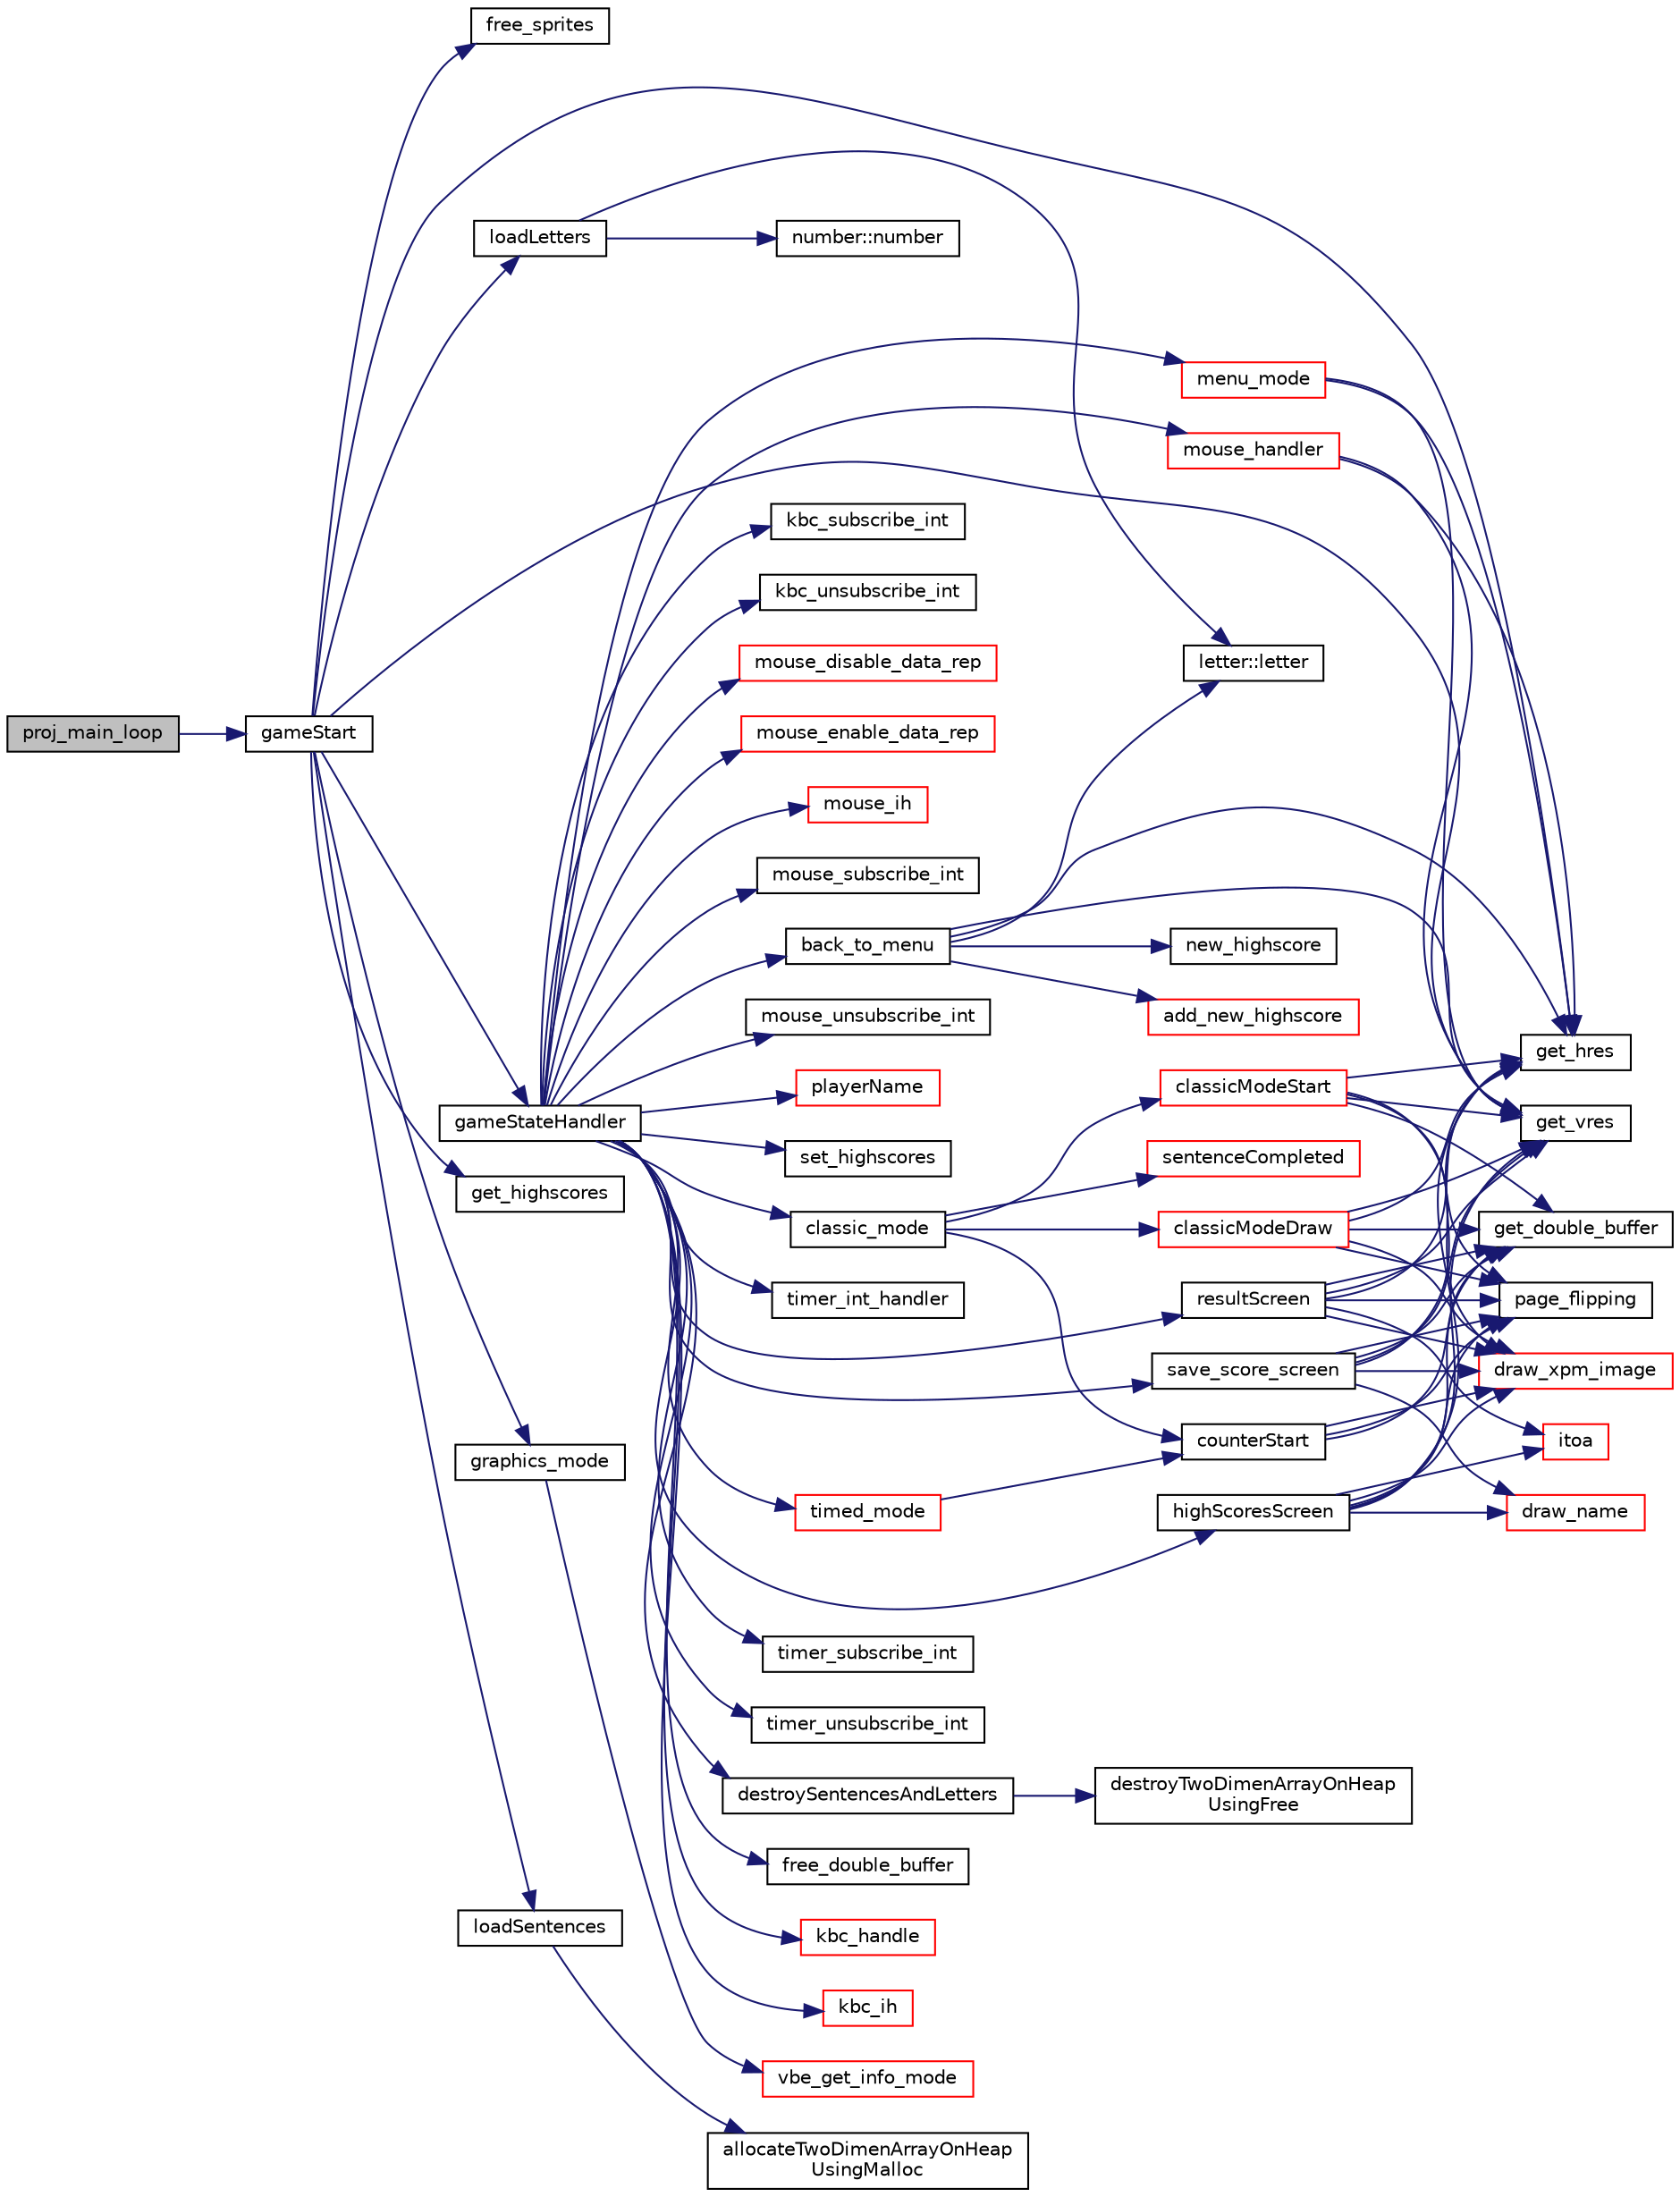 digraph "proj_main_loop"
{
 // LATEX_PDF_SIZE
  edge [fontname="Helvetica",fontsize="10",labelfontname="Helvetica",labelfontsize="10"];
  node [fontname="Helvetica",fontsize="10",shape=record];
  rankdir="LR";
  Node1 [label="proj_main_loop",height=0.2,width=0.4,color="black", fillcolor="grey75", style="filled", fontcolor="black",tooltip=" "];
  Node1 -> Node2 [color="midnightblue",fontsize="10",style="solid",fontname="Helvetica"];
  Node2 [label="gameStart",height=0.2,width=0.4,color="black", fillcolor="white", style="filled",URL="$game_8c.html#aaaff4e132cd3b41673859b2b4ea1159f",tooltip="Load letters,sentences and xpm's, set graphics mode and start game."];
  Node2 -> Node3 [color="midnightblue",fontsize="10",style="solid",fontname="Helvetica"];
  Node3 [label="free_sprites",height=0.2,width=0.4,color="black", fillcolor="white", style="filled",URL="$game_8c.html#a206f86a751bda60cf0e3fbcfe53d6d68",tooltip="Free space allocated for the sprites."];
  Node2 -> Node4 [color="midnightblue",fontsize="10",style="solid",fontname="Helvetica"];
  Node4 [label="gameStateHandler",height=0.2,width=0.4,color="black", fillcolor="white", style="filled",URL="$game_8c.html#a8df558a332b33b1b0be4f15a02438531",tooltip="Load letters,sentences and xpm's, set graphics mode and start game."];
  Node4 -> Node5 [color="midnightblue",fontsize="10",style="solid",fontname="Helvetica"];
  Node5 [label="back_to_menu",height=0.2,width=0.4,color="black", fillcolor="white", style="filled",URL="$game_8c.html#ae7ed124302f000fe36828382c93950aa",tooltip="Go to main menu if button is pressed and save score if in Save Score mode."];
  Node5 -> Node6 [color="midnightblue",fontsize="10",style="solid",fontname="Helvetica"];
  Node6 [label="add_new_highscore",height=0.2,width=0.4,color="red", fillcolor="white", style="filled",URL="$highscores_8c.html#a036d2ad88dfbaa6c51569daff10640ca",tooltip="Add new highscore to highscores."];
  Node5 -> Node12 [color="midnightblue",fontsize="10",style="solid",fontname="Helvetica"];
  Node12 [label="get_hres",height=0.2,width=0.4,color="black", fillcolor="white", style="filled",URL="$vc_8c.html#a10e416c59639a7f6b6f9f8f020fdb8d0",tooltip="Get horizontal resolution."];
  Node5 -> Node13 [color="midnightblue",fontsize="10",style="solid",fontname="Helvetica"];
  Node13 [label="get_vres",height=0.2,width=0.4,color="black", fillcolor="white", style="filled",URL="$vc_8c.html#a1c1b9a9c811575beb06fc355241ef17d",tooltip="Get vertical resolution."];
  Node5 -> Node14 [color="midnightblue",fontsize="10",style="solid",fontname="Helvetica"];
  Node14 [label="letter::letter",height=0.2,width=0.4,color="black", fillcolor="white", style="filled",URL="$structletter.html#a4bb58367ecea995c64a5d92d5ec60502",tooltip="The char associated with the letter."];
  Node5 -> Node15 [color="midnightblue",fontsize="10",style="solid",fontname="Helvetica"];
  Node15 [label="new_highscore",height=0.2,width=0.4,color="black", fillcolor="white", style="filled",URL="$highscores_8c.html#a9cc451c6c5bd05490178df678c552d5e",tooltip="Check if the new score is better that the ones in the highscoresr."];
  Node4 -> Node16 [color="midnightblue",fontsize="10",style="solid",fontname="Helvetica"];
  Node16 [label="classic_mode",height=0.2,width=0.4,color="black", fillcolor="white", style="filled",URL="$game_8c.html#a6d636c5d37c022c2b68db53b8a4a6b87",tooltip="Draw classic mode sentence,input and handle classic game mode state."];
  Node16 -> Node17 [color="midnightblue",fontsize="10",style="solid",fontname="Helvetica"];
  Node17 [label="classicModeDraw",height=0.2,width=0.4,color="red", fillcolor="white", style="filled",URL="$game_8c.html#ae2c313c74afd4c1d014957c8a8ad3f19",tooltip="Draw game components for Classic Mode on screen."];
  Node17 -> Node23 [color="midnightblue",fontsize="10",style="solid",fontname="Helvetica"];
  Node23 [label="draw_xpm_image",height=0.2,width=0.4,color="red", fillcolor="white", style="filled",URL="$vc_8c.html#a0cf63b55241db8e042bd55d93901566d",tooltip="Draws an XPM on the screen at specified coordinates."];
  Node17 -> Node24 [color="midnightblue",fontsize="10",style="solid",fontname="Helvetica"];
  Node24 [label="get_double_buffer",height=0.2,width=0.4,color="black", fillcolor="white", style="filled",URL="$vc_8c.html#a55c5883685bf347fccf094f10aa399e8",tooltip="Get double buffer."];
  Node17 -> Node12 [color="midnightblue",fontsize="10",style="solid",fontname="Helvetica"];
  Node17 -> Node13 [color="midnightblue",fontsize="10",style="solid",fontname="Helvetica"];
  Node17 -> Node25 [color="midnightblue",fontsize="10",style="solid",fontname="Helvetica"];
  Node25 [label="page_flipping",height=0.2,width=0.4,color="black", fillcolor="white", style="filled",URL="$vc_8c.html#a243163f132ab9dce6b21d946df703fd4",tooltip="Perform page flipping - copy contents of the double buffer to the first buffer."];
  Node16 -> Node26 [color="midnightblue",fontsize="10",style="solid",fontname="Helvetica"];
  Node26 [label="classicModeStart",height=0.2,width=0.4,color="red", fillcolor="white", style="filled",URL="$game_8c.html#a1584348a343494bd3b81c20776dde34b",tooltip="Draw the initial game components for the Classic Mode on the screen."];
  Node26 -> Node23 [color="midnightblue",fontsize="10",style="solid",fontname="Helvetica"];
  Node26 -> Node24 [color="midnightblue",fontsize="10",style="solid",fontname="Helvetica"];
  Node26 -> Node12 [color="midnightblue",fontsize="10",style="solid",fontname="Helvetica"];
  Node26 -> Node13 [color="midnightblue",fontsize="10",style="solid",fontname="Helvetica"];
  Node26 -> Node25 [color="midnightblue",fontsize="10",style="solid",fontname="Helvetica"];
  Node16 -> Node28 [color="midnightblue",fontsize="10",style="solid",fontname="Helvetica"];
  Node28 [label="counterStart",height=0.2,width=0.4,color="black", fillcolor="white", style="filled",URL="$game_8c.html#a1ccca907138b5e9af2569d8c0732b74b",tooltip="Displays a 3 2 1 counter before the start of the game mode."];
  Node28 -> Node23 [color="midnightblue",fontsize="10",style="solid",fontname="Helvetica"];
  Node28 -> Node24 [color="midnightblue",fontsize="10",style="solid",fontname="Helvetica"];
  Node28 -> Node25 [color="midnightblue",fontsize="10",style="solid",fontname="Helvetica"];
  Node16 -> Node29 [color="midnightblue",fontsize="10",style="solid",fontname="Helvetica"];
  Node29 [label="sentenceCompleted",height=0.2,width=0.4,color="red", fillcolor="white", style="filled",URL="$game_8c.html#a428244ddf0eb2af89871387d2b7b8abd",tooltip="Calculates statistics to send to resultScreen() to display."];
  Node4 -> Node30 [color="midnightblue",fontsize="10",style="solid",fontname="Helvetica"];
  Node30 [label="destroySentencesAndLetters",height=0.2,width=0.4,color="black", fillcolor="white", style="filled",URL="$sentences_8c.html#a7745112d26b762ba2d12b7f324710869",tooltip="Destroys sentences, letters other related variables"];
  Node30 -> Node31 [color="midnightblue",fontsize="10",style="solid",fontname="Helvetica"];
  Node31 [label="destroyTwoDimenArrayOnHeap\lUsingFree",height=0.2,width=0.4,color="black", fillcolor="white", style="filled",URL="$sentences_8c.html#a0f2b0bd4d289402d64680c11783b9704",tooltip="Free the allocated space for a two dimensional array of letters."];
  Node4 -> Node32 [color="midnightblue",fontsize="10",style="solid",fontname="Helvetica"];
  Node32 [label="free_double_buffer",height=0.2,width=0.4,color="black", fillcolor="white", style="filled",URL="$vc_8c.html#a5c9a2ecbe4ff77b9dbe4ff3826682300",tooltip="Free memory allocate for the double buffer."];
  Node4 -> Node33 [color="midnightblue",fontsize="10",style="solid",fontname="Helvetica"];
  Node33 [label="highScoresScreen",height=0.2,width=0.4,color="black", fillcolor="white", style="filled",URL="$game_8c.html#a7a6196f9ae7dc4d6ac8cc52a16719141",tooltip="Show a screen with the highest scores (top 5)"];
  Node33 -> Node34 [color="midnightblue",fontsize="10",style="solid",fontname="Helvetica"];
  Node34 [label="draw_name",height=0.2,width=0.4,color="red", fillcolor="white", style="filled",URL="$vc_8c.html#a87ed620696016e546afba21d658621d8",tooltip="Draws the name of a player (username)"];
  Node33 -> Node23 [color="midnightblue",fontsize="10",style="solid",fontname="Helvetica"];
  Node33 -> Node24 [color="midnightblue",fontsize="10",style="solid",fontname="Helvetica"];
  Node33 -> Node12 [color="midnightblue",fontsize="10",style="solid",fontname="Helvetica"];
  Node33 -> Node13 [color="midnightblue",fontsize="10",style="solid",fontname="Helvetica"];
  Node33 -> Node35 [color="midnightblue",fontsize="10",style="solid",fontname="Helvetica"];
  Node35 [label="itoa",height=0.2,width=0.4,color="red", fillcolor="white", style="filled",URL="$sentences_8c.html#a7e23ebebd89544f52813761ecd3aba09",tooltip="Implement itoa() from C - convert a value in a specific base to an array of chars."];
  Node33 -> Node25 [color="midnightblue",fontsize="10",style="solid",fontname="Helvetica"];
  Node4 -> Node38 [color="midnightblue",fontsize="10",style="solid",fontname="Helvetica"];
  Node38 [label="kbc_handle",height=0.2,width=0.4,color="red", fillcolor="white", style="filled",URL="$game_8c.html#a85a521ea3fd3bf532fbaca38a716ed0f",tooltip="Perform game actions according to the game State."];
  Node4 -> Node41 [color="midnightblue",fontsize="10",style="solid",fontname="Helvetica"];
  Node41 [label="kbc_ih",height=0.2,width=0.4,color="red", fillcolor="white", style="filled",URL="$keyboard_8c.html#aea970a154161a35f6894898a092ed70a",tooltip=" "];
  Node4 -> Node44 [color="midnightblue",fontsize="10",style="solid",fontname="Helvetica"];
  Node44 [label="kbc_subscribe_int",height=0.2,width=0.4,color="black", fillcolor="white", style="filled",URL="$group__keyboard.html#ga02884ada1971dbade466081413210b18",tooltip="Subscribes and enables KBC's interrupts."];
  Node4 -> Node45 [color="midnightblue",fontsize="10",style="solid",fontname="Helvetica"];
  Node45 [label="kbc_unsubscribe_int",height=0.2,width=0.4,color="black", fillcolor="white", style="filled",URL="$group__keyboard.html#ga1102381e6a9e876e05dd78c58ccb5673",tooltip="Unsubscribes KBC's interrupts."];
  Node4 -> Node46 [color="midnightblue",fontsize="10",style="solid",fontname="Helvetica"];
  Node46 [label="menu_mode",height=0.2,width=0.4,color="red", fillcolor="white", style="filled",URL="$game_8c.html#a384fd7bc5dd16b6f904889a9b44d0ca6",tooltip="Draw menu components, buttons and mouse and go to game modes if buttons are pressed."];
  Node46 -> Node12 [color="midnightblue",fontsize="10",style="solid",fontname="Helvetica"];
  Node46 -> Node13 [color="midnightblue",fontsize="10",style="solid",fontname="Helvetica"];
  Node4 -> Node49 [color="midnightblue",fontsize="10",style="solid",fontname="Helvetica"];
  Node49 [label="mouse_disable_data_rep",height=0.2,width=0.4,color="red", fillcolor="white", style="filled",URL="$group__mouse.html#ga8af1c102bf50696674ef14cc377b80cc",tooltip="Enable Data Reporting."];
  Node4 -> Node55 [color="midnightblue",fontsize="10",style="solid",fontname="Helvetica"];
  Node55 [label="mouse_enable_data_rep",height=0.2,width=0.4,color="red", fillcolor="white", style="filled",URL="$group__mouse.html#gab70f0bd710edb4b5e9312c3ce2b4777c",tooltip="Enable Data Reporting."];
  Node4 -> Node56 [color="midnightblue",fontsize="10",style="solid",fontname="Helvetica"];
  Node56 [label="mouse_handler",height=0.2,width=0.4,color="red", fillcolor="white", style="filled",URL="$game_8c.html#aca85c5fc48080fe3e5fc63cbfd15e3dd",tooltip="Handle mouse movements."];
  Node56 -> Node12 [color="midnightblue",fontsize="10",style="solid",fontname="Helvetica"];
  Node56 -> Node13 [color="midnightblue",fontsize="10",style="solid",fontname="Helvetica"];
  Node4 -> Node58 [color="midnightblue",fontsize="10",style="solid",fontname="Helvetica"];
  Node58 [label="mouse_ih",height=0.2,width=0.4,color="red", fillcolor="white", style="filled",URL="$mouse_8c.html#aed4404005e4c565ac36656307386e0ac",tooltip=" "];
  Node4 -> Node59 [color="midnightblue",fontsize="10",style="solid",fontname="Helvetica"];
  Node59 [label="mouse_subscribe_int",height=0.2,width=0.4,color="black", fillcolor="white", style="filled",URL="$group__mouse.html#ga20285aed4b3ef45812cd967532dd09db",tooltip="Subscribe and enable Mouse's interrupts."];
  Node4 -> Node60 [color="midnightblue",fontsize="10",style="solid",fontname="Helvetica"];
  Node60 [label="mouse_unsubscribe_int",height=0.2,width=0.4,color="black", fillcolor="white", style="filled",URL="$group__mouse.html#ga3ecf823d80520009ae5e0d76ae40a3c3",tooltip="Unsubscribe Mouses's interrupts."];
  Node4 -> Node61 [color="midnightblue",fontsize="10",style="solid",fontname="Helvetica"];
  Node61 [label="playerName",height=0.2,width=0.4,color="red", fillcolor="white", style="filled",URL="$game_8c.html#a68ec565e0ad3115e9e89f967b0d85aae",tooltip="Handles keyboard interruptions and validates scancodes to write the player's username."];
  Node4 -> Node62 [color="midnightblue",fontsize="10",style="solid",fontname="Helvetica"];
  Node62 [label="resultScreen",height=0.2,width=0.4,color="black", fillcolor="white", style="filled",URL="$game_8c.html#a6b53c7bdd4b90b905dd483f3e7dab7b7",tooltip="Draws the results layout."];
  Node62 -> Node23 [color="midnightblue",fontsize="10",style="solid",fontname="Helvetica"];
  Node62 -> Node24 [color="midnightblue",fontsize="10",style="solid",fontname="Helvetica"];
  Node62 -> Node12 [color="midnightblue",fontsize="10",style="solid",fontname="Helvetica"];
  Node62 -> Node13 [color="midnightblue",fontsize="10",style="solid",fontname="Helvetica"];
  Node62 -> Node35 [color="midnightblue",fontsize="10",style="solid",fontname="Helvetica"];
  Node62 -> Node25 [color="midnightblue",fontsize="10",style="solid",fontname="Helvetica"];
  Node4 -> Node63 [color="midnightblue",fontsize="10",style="solid",fontname="Helvetica"];
  Node63 [label="save_score_screen",height=0.2,width=0.4,color="black", fillcolor="white", style="filled",URL="$game_8c.html#a26b9c84c114e6513e181679f76a97854",tooltip="Shows a screen with a \"buffer\" where the user should enter a username to save the score."];
  Node63 -> Node34 [color="midnightblue",fontsize="10",style="solid",fontname="Helvetica"];
  Node63 -> Node23 [color="midnightblue",fontsize="10",style="solid",fontname="Helvetica"];
  Node63 -> Node24 [color="midnightblue",fontsize="10",style="solid",fontname="Helvetica"];
  Node63 -> Node12 [color="midnightblue",fontsize="10",style="solid",fontname="Helvetica"];
  Node63 -> Node13 [color="midnightblue",fontsize="10",style="solid",fontname="Helvetica"];
  Node63 -> Node25 [color="midnightblue",fontsize="10",style="solid",fontname="Helvetica"];
  Node4 -> Node64 [color="midnightblue",fontsize="10",style="solid",fontname="Helvetica"];
  Node64 [label="set_highscores",height=0.2,width=0.4,color="black", fillcolor="white", style="filled",URL="$highscores_8c.html#a95c6dcf639e390bca793f07a378dfbff",tooltip="Save the highscores in a file."];
  Node4 -> Node65 [color="midnightblue",fontsize="10",style="solid",fontname="Helvetica"];
  Node65 [label="timed_mode",height=0.2,width=0.4,color="red", fillcolor="white", style="filled",URL="$game_8c.html#a98389bdfd88eb39ac7e97b7746a86887",tooltip="Draw timed mode sentence,input and handle timed game mode state."];
  Node65 -> Node28 [color="midnightblue",fontsize="10",style="solid",fontname="Helvetica"];
  Node4 -> Node70 [color="midnightblue",fontsize="10",style="solid",fontname="Helvetica"];
  Node70 [label="timer_int_handler",height=0.2,width=0.4,color="black", fillcolor="white", style="filled",URL="$timer_8c.html#a91a2072306c68353712a6b771287dc2c",tooltip=" "];
  Node4 -> Node71 [color="midnightblue",fontsize="10",style="solid",fontname="Helvetica"];
  Node71 [label="timer_subscribe_int",height=0.2,width=0.4,color="black", fillcolor="white", style="filled",URL="$timer_8c.html#ac57a7e1140a7e00ad95ac5488d2a671b",tooltip=" "];
  Node4 -> Node72 [color="midnightblue",fontsize="10",style="solid",fontname="Helvetica"];
  Node72 [label="timer_unsubscribe_int",height=0.2,width=0.4,color="black", fillcolor="white", style="filled",URL="$timer_8c.html#afabd21de449be154dd65d5fdb2d8045d",tooltip=" "];
  Node2 -> Node73 [color="midnightblue",fontsize="10",style="solid",fontname="Helvetica"];
  Node73 [label="get_highscores",height=0.2,width=0.4,color="black", fillcolor="white", style="filled",URL="$highscores_8c.html#a7da357b719c8e37b852dbdc6888fdce4",tooltip="Load top 5 highscores from file. If no file exists create one."];
  Node2 -> Node12 [color="midnightblue",fontsize="10",style="solid",fontname="Helvetica"];
  Node2 -> Node13 [color="midnightblue",fontsize="10",style="solid",fontname="Helvetica"];
  Node2 -> Node74 [color="midnightblue",fontsize="10",style="solid",fontname="Helvetica"];
  Node74 [label="graphics_mode",height=0.2,width=0.4,color="black", fillcolor="white", style="filled",URL="$vc_8c.html#a35c677977685f08e46a8dc940a1c4e45",tooltip="Sets the Graphics Mode."];
  Node74 -> Node75 [color="midnightblue",fontsize="10",style="solid",fontname="Helvetica"];
  Node75 [label="vbe_get_info_mode",height=0.2,width=0.4,color="red", fillcolor="white", style="filled",URL="$vc_8c.html#afd41fed726d4b51c536ef35d3c40776e",tooltip="Return VBE Mode Information."];
  Node2 -> Node76 [color="midnightblue",fontsize="10",style="solid",fontname="Helvetica"];
  Node76 [label="loadLetters",height=0.2,width=0.4,color="black", fillcolor="white", style="filled",URL="$sentences_8c.html#a698032048ecab0fc46ac97da011e9ee0",tooltip="Fill abc array with the game's alphabet."];
  Node76 -> Node14 [color="midnightblue",fontsize="10",style="solid",fontname="Helvetica"];
  Node76 -> Node77 [color="midnightblue",fontsize="10",style="solid",fontname="Helvetica"];
  Node77 [label="number::number",height=0.2,width=0.4,color="black", fillcolor="white", style="filled",URL="$structnumber.html#a9234ff40dfc187a0ea15dd81c199cd2c",tooltip="The char associated with the number."];
  Node2 -> Node78 [color="midnightblue",fontsize="10",style="solid",fontname="Helvetica"];
  Node78 [label="loadSentences",height=0.2,width=0.4,color="black", fillcolor="white", style="filled",URL="$sentences_8c.html#a9c190c5de3d7b253b05eff01cc84a109",tooltip="Fill sentences array with the game's sentences."];
  Node78 -> Node79 [color="midnightblue",fontsize="10",style="solid",fontname="Helvetica"];
  Node79 [label="allocateTwoDimenArrayOnHeap\lUsingMalloc",height=0.2,width=0.4,color="black", fillcolor="white", style="filled",URL="$sentences_8c.html#aaa6329c5eeb6b0d2792ae3db5c5bb8a0",tooltip="Allocate space for a two dimensional array of letters."];
}
